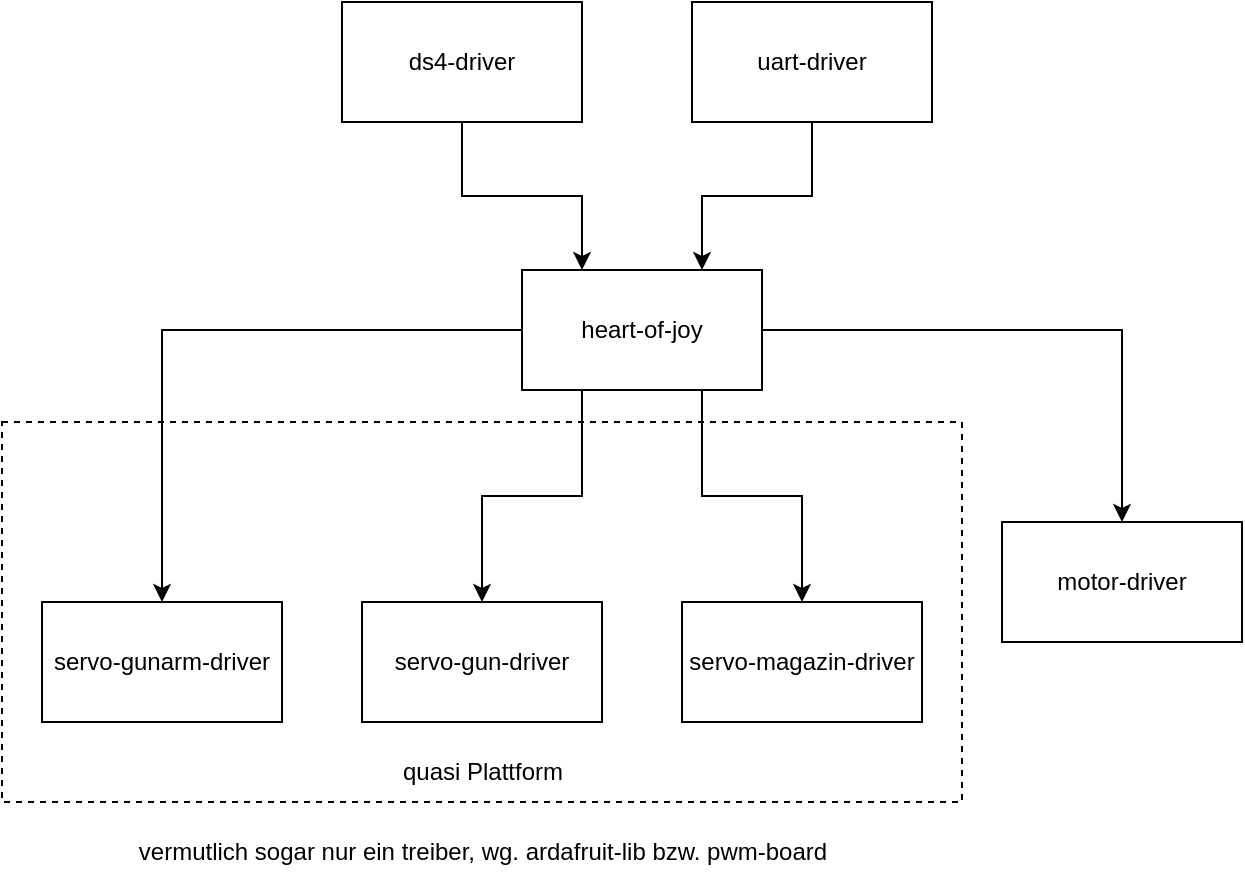 <mxfile version="26.2.2">
  <diagram name="Page-1" id="_szOt2SRhm7ArISgknWF">
    <mxGraphModel dx="1428" dy="839" grid="1" gridSize="10" guides="1" tooltips="1" connect="1" arrows="1" fold="1" page="1" pageScale="1" pageWidth="1169" pageHeight="827" math="0" shadow="0">
      <root>
        <mxCell id="0" />
        <mxCell id="1" parent="0" />
        <mxCell id="HFxGlrl3mzMbIf2TtXgQ-19" value="" style="rounded=0;whiteSpace=wrap;html=1;dashed=1;" vertex="1" parent="1">
          <mxGeometry x="240" y="460" width="480" height="190" as="geometry" />
        </mxCell>
        <mxCell id="HFxGlrl3mzMbIf2TtXgQ-17" style="edgeStyle=orthogonalEdgeStyle;rounded=0;orthogonalLoop=1;jettySize=auto;html=1;exitX=0.5;exitY=1;exitDx=0;exitDy=0;entryX=0.25;entryY=0;entryDx=0;entryDy=0;" edge="1" parent="1" source="HFxGlrl3mzMbIf2TtXgQ-1" target="HFxGlrl3mzMbIf2TtXgQ-6">
          <mxGeometry relative="1" as="geometry" />
        </mxCell>
        <mxCell id="HFxGlrl3mzMbIf2TtXgQ-1" value="ds4-driver" style="rounded=0;whiteSpace=wrap;html=1;" vertex="1" parent="1">
          <mxGeometry x="410" y="250" width="120" height="60" as="geometry" />
        </mxCell>
        <mxCell id="HFxGlrl3mzMbIf2TtXgQ-2" value="motor-driver" style="rounded=0;whiteSpace=wrap;html=1;" vertex="1" parent="1">
          <mxGeometry x="740" y="510" width="120" height="60" as="geometry" />
        </mxCell>
        <mxCell id="HFxGlrl3mzMbIf2TtXgQ-3" value="servo-magazin-driver" style="rounded=0;whiteSpace=wrap;html=1;" vertex="1" parent="1">
          <mxGeometry x="580" y="550" width="120" height="60" as="geometry" />
        </mxCell>
        <mxCell id="HFxGlrl3mzMbIf2TtXgQ-4" value="servo-gun-driver" style="rounded=0;whiteSpace=wrap;html=1;" vertex="1" parent="1">
          <mxGeometry x="420" y="550" width="120" height="60" as="geometry" />
        </mxCell>
        <mxCell id="HFxGlrl3mzMbIf2TtXgQ-5" value="servo-gunarm-driver" style="rounded=0;whiteSpace=wrap;html=1;" vertex="1" parent="1">
          <mxGeometry x="260" y="550" width="120" height="60" as="geometry" />
        </mxCell>
        <mxCell id="HFxGlrl3mzMbIf2TtXgQ-8" style="edgeStyle=orthogonalEdgeStyle;rounded=0;orthogonalLoop=1;jettySize=auto;html=1;exitX=0;exitY=0.5;exitDx=0;exitDy=0;entryX=0.5;entryY=0;entryDx=0;entryDy=0;" edge="1" parent="1" source="HFxGlrl3mzMbIf2TtXgQ-6" target="HFxGlrl3mzMbIf2TtXgQ-5">
          <mxGeometry relative="1" as="geometry" />
        </mxCell>
        <mxCell id="HFxGlrl3mzMbIf2TtXgQ-9" style="edgeStyle=orthogonalEdgeStyle;rounded=0;orthogonalLoop=1;jettySize=auto;html=1;exitX=0.25;exitY=1;exitDx=0;exitDy=0;" edge="1" parent="1" source="HFxGlrl3mzMbIf2TtXgQ-6" target="HFxGlrl3mzMbIf2TtXgQ-4">
          <mxGeometry relative="1" as="geometry" />
        </mxCell>
        <mxCell id="HFxGlrl3mzMbIf2TtXgQ-10" style="edgeStyle=orthogonalEdgeStyle;rounded=0;orthogonalLoop=1;jettySize=auto;html=1;exitX=0.75;exitY=1;exitDx=0;exitDy=0;entryX=0.5;entryY=0;entryDx=0;entryDy=0;" edge="1" parent="1" source="HFxGlrl3mzMbIf2TtXgQ-6" target="HFxGlrl3mzMbIf2TtXgQ-3">
          <mxGeometry relative="1" as="geometry" />
        </mxCell>
        <mxCell id="HFxGlrl3mzMbIf2TtXgQ-11" style="edgeStyle=orthogonalEdgeStyle;rounded=0;orthogonalLoop=1;jettySize=auto;html=1;exitX=1;exitY=0.5;exitDx=0;exitDy=0;entryX=0.5;entryY=0;entryDx=0;entryDy=0;" edge="1" parent="1" source="HFxGlrl3mzMbIf2TtXgQ-6" target="HFxGlrl3mzMbIf2TtXgQ-2">
          <mxGeometry relative="1" as="geometry" />
        </mxCell>
        <mxCell id="HFxGlrl3mzMbIf2TtXgQ-6" value="heart-of-joy" style="rounded=0;whiteSpace=wrap;html=1;" vertex="1" parent="1">
          <mxGeometry x="500" y="384" width="120" height="60" as="geometry" />
        </mxCell>
        <mxCell id="HFxGlrl3mzMbIf2TtXgQ-13" value="quasi Plattform" style="text;html=1;align=center;verticalAlign=middle;resizable=0;points=[];autosize=1;strokeColor=none;fillColor=none;" vertex="1" parent="1">
          <mxGeometry x="430" y="620" width="100" height="30" as="geometry" />
        </mxCell>
        <mxCell id="HFxGlrl3mzMbIf2TtXgQ-16" style="edgeStyle=orthogonalEdgeStyle;rounded=0;orthogonalLoop=1;jettySize=auto;html=1;exitX=0.5;exitY=1;exitDx=0;exitDy=0;entryX=0.75;entryY=0;entryDx=0;entryDy=0;" edge="1" parent="1" source="HFxGlrl3mzMbIf2TtXgQ-15" target="HFxGlrl3mzMbIf2TtXgQ-6">
          <mxGeometry relative="1" as="geometry" />
        </mxCell>
        <mxCell id="HFxGlrl3mzMbIf2TtXgQ-15" value="uart-driver" style="rounded=0;whiteSpace=wrap;html=1;" vertex="1" parent="1">
          <mxGeometry x="585" y="250" width="120" height="60" as="geometry" />
        </mxCell>
        <mxCell id="HFxGlrl3mzMbIf2TtXgQ-20" value="vermutlich sogar nur ein treiber, wg. ardafruit-lib bzw. pwm-board" style="text;html=1;align=center;verticalAlign=middle;resizable=0;points=[];autosize=1;strokeColor=none;fillColor=none;" vertex="1" parent="1">
          <mxGeometry x="295" y="660" width="370" height="30" as="geometry" />
        </mxCell>
      </root>
    </mxGraphModel>
  </diagram>
</mxfile>
